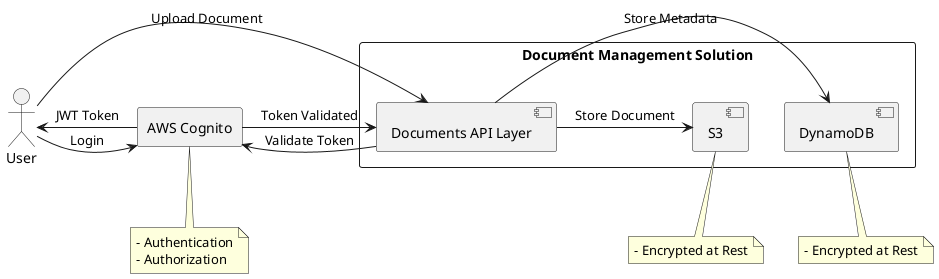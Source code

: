 @startuml
actor User
rectangle "AWS Cognito" as Cognito

rectangle "Document Management Solution" {
    User -> Cognito : "Login"
    Cognito -> User : "JWT Token"

    User -> [Documents API Layer] : "Upload Document"
    [Documents API Layer] -> Cognito : "Validate Token"

    [Documents API Layer] -> [S3] : "Store Document"
    [Documents API Layer] -> [DynamoDB] : "Store Metadata"

    Cognito -> [Documents API Layer] : "Token Validated"
}

note bottom of Cognito
  - Authentication
  - Authorization
end note

note bottom of [S3]
  - Encrypted at Rest
end note

note bottom of [DynamoDB]
  - Encrypted at Rest
end note

@enduml
